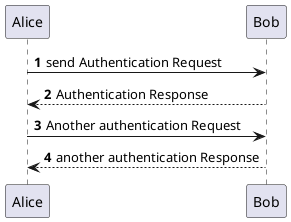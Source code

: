 @startuml
'https://plantuml.com/sequence-diagram

autonumber

Alice -> Bob: send Authentication Request
Bob --> Alice: Authentication Response

Alice -> Bob: Another authentication Request
Alice <-- Bob: another authentication Response
@enduml